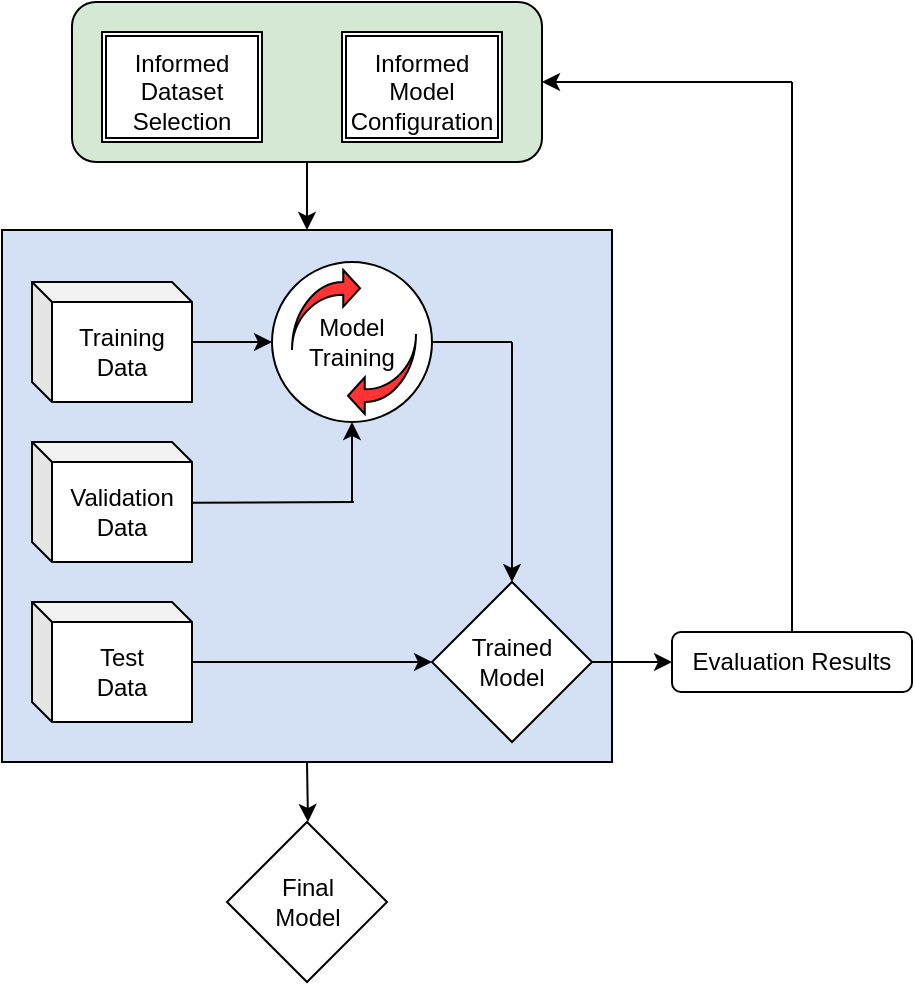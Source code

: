 <mxfile version="20.5.1" type="github">
  <diagram id="gK6ZuUmNWVUIVgPeDIfh" name="Page-1">
    <mxGraphModel dx="848" dy="570" grid="1" gridSize="10" guides="1" tooltips="1" connect="1" arrows="1" fold="1" page="1" pageScale="1" pageWidth="850" pageHeight="1100" math="0" shadow="0">
      <root>
        <mxCell id="0" />
        <mxCell id="1" parent="0" />
        <mxCell id="kB0pfAd7R4ro7EY6JOf0-27" value="" style="rounded=0;whiteSpace=wrap;html=1;fillColor=#D4E1F5;" vertex="1" parent="1">
          <mxGeometry x="185" y="314" width="305" height="266" as="geometry" />
        </mxCell>
        <mxCell id="kB0pfAd7R4ro7EY6JOf0-23" value="" style="ellipse;whiteSpace=wrap;html=1;aspect=fixed;" vertex="1" parent="1">
          <mxGeometry x="320" y="330" width="80" height="80" as="geometry" />
        </mxCell>
        <mxCell id="kB0pfAd7R4ro7EY6JOf0-1" value="" style="shape=cube;whiteSpace=wrap;html=1;boundedLbl=1;backgroundOutline=1;darkOpacity=0.05;darkOpacity2=0.1;size=10;" vertex="1" parent="1">
          <mxGeometry x="200" y="340" width="80" height="60" as="geometry" />
        </mxCell>
        <mxCell id="kB0pfAd7R4ro7EY6JOf0-2" value="Training&lt;br&gt;Data" style="text;html=1;strokeColor=none;fillColor=none;align=center;verticalAlign=middle;whiteSpace=wrap;rounded=0;" vertex="1" parent="1">
          <mxGeometry x="210" y="360" width="70" height="30" as="geometry" />
        </mxCell>
        <mxCell id="kB0pfAd7R4ro7EY6JOf0-3" value="" style="endArrow=classic;html=1;rounded=0;" edge="1" parent="1">
          <mxGeometry width="50" height="50" relative="1" as="geometry">
            <mxPoint x="280" y="370" as="sourcePoint" />
            <mxPoint x="320" y="370" as="targetPoint" />
          </mxGeometry>
        </mxCell>
        <mxCell id="kB0pfAd7R4ro7EY6JOf0-8" value="" style="shape=cube;whiteSpace=wrap;html=1;boundedLbl=1;backgroundOutline=1;darkOpacity=0.05;darkOpacity2=0.1;size=10;" vertex="1" parent="1">
          <mxGeometry x="200" y="420" width="80" height="60" as="geometry" />
        </mxCell>
        <mxCell id="kB0pfAd7R4ro7EY6JOf0-9" value="Validation&lt;br&gt;Data" style="text;html=1;strokeColor=none;fillColor=none;align=center;verticalAlign=middle;whiteSpace=wrap;rounded=0;" vertex="1" parent="1">
          <mxGeometry x="210" y="440" width="70" height="30" as="geometry" />
        </mxCell>
        <mxCell id="kB0pfAd7R4ro7EY6JOf0-10" value="" style="shape=cube;whiteSpace=wrap;html=1;boundedLbl=1;backgroundOutline=1;darkOpacity=0.05;darkOpacity2=0.1;size=10;" vertex="1" parent="1">
          <mxGeometry x="200" y="500" width="80" height="60" as="geometry" />
        </mxCell>
        <mxCell id="kB0pfAd7R4ro7EY6JOf0-11" value="Test&lt;br&gt;Data" style="text;html=1;strokeColor=none;fillColor=none;align=center;verticalAlign=middle;whiteSpace=wrap;rounded=0;" vertex="1" parent="1">
          <mxGeometry x="210" y="520" width="70" height="30" as="geometry" />
        </mxCell>
        <mxCell id="kB0pfAd7R4ro7EY6JOf0-12" value="Model Training" style="text;html=1;strokeColor=none;fillColor=none;align=center;verticalAlign=middle;whiteSpace=wrap;rounded=0;" vertex="1" parent="1">
          <mxGeometry x="330" y="355" width="60" height="30" as="geometry" />
        </mxCell>
        <mxCell id="kB0pfAd7R4ro7EY6JOf0-13" value="" style="endArrow=classic;html=1;rounded=0;" edge="1" parent="1">
          <mxGeometry width="50" height="50" relative="1" as="geometry">
            <mxPoint x="360" y="450" as="sourcePoint" />
            <mxPoint x="360" y="410" as="targetPoint" />
          </mxGeometry>
        </mxCell>
        <mxCell id="kB0pfAd7R4ro7EY6JOf0-14" value="" style="endArrow=none;html=1;rounded=0;exitX=0.988;exitY=0.362;exitDx=0;exitDy=0;exitPerimeter=0;" edge="1" parent="1">
          <mxGeometry width="50" height="50" relative="1" as="geometry">
            <mxPoint x="280.0" y="450.43" as="sourcePoint" />
            <mxPoint x="361" y="450" as="targetPoint" />
          </mxGeometry>
        </mxCell>
        <mxCell id="kB0pfAd7R4ro7EY6JOf0-15" value="" style="rhombus;whiteSpace=wrap;html=1;" vertex="1" parent="1">
          <mxGeometry x="400" y="490" width="80" height="80" as="geometry" />
        </mxCell>
        <mxCell id="kB0pfAd7R4ro7EY6JOf0-16" value="" style="endArrow=none;html=1;rounded=0;entryX=1;entryY=0.5;entryDx=0;entryDy=0;" edge="1" parent="1">
          <mxGeometry width="50" height="50" relative="1" as="geometry">
            <mxPoint x="440" y="370" as="sourcePoint" />
            <mxPoint x="400" y="370" as="targetPoint" />
          </mxGeometry>
        </mxCell>
        <mxCell id="kB0pfAd7R4ro7EY6JOf0-17" value="" style="endArrow=classic;html=1;rounded=0;entryX=0.5;entryY=0;entryDx=0;entryDy=0;" edge="1" parent="1" target="kB0pfAd7R4ro7EY6JOf0-15">
          <mxGeometry width="50" height="50" relative="1" as="geometry">
            <mxPoint x="440" y="370" as="sourcePoint" />
            <mxPoint x="320" y="390" as="targetPoint" />
          </mxGeometry>
        </mxCell>
        <mxCell id="kB0pfAd7R4ro7EY6JOf0-18" value="Trained&lt;br&gt;Model" style="text;html=1;strokeColor=none;fillColor=none;align=center;verticalAlign=middle;whiteSpace=wrap;rounded=0;" vertex="1" parent="1">
          <mxGeometry x="410" y="515" width="60" height="30" as="geometry" />
        </mxCell>
        <mxCell id="kB0pfAd7R4ro7EY6JOf0-19" value="" style="endArrow=classic;html=1;rounded=0;entryX=0;entryY=0.5;entryDx=0;entryDy=0;" edge="1" parent="1" target="kB0pfAd7R4ro7EY6JOf0-15">
          <mxGeometry width="50" height="50" relative="1" as="geometry">
            <mxPoint x="280" y="530" as="sourcePoint" />
            <mxPoint x="350" y="460" as="targetPoint" />
          </mxGeometry>
        </mxCell>
        <mxCell id="kB0pfAd7R4ro7EY6JOf0-20" value="" style="endArrow=classic;html=1;rounded=0;" edge="1" parent="1">
          <mxGeometry width="50" height="50" relative="1" as="geometry">
            <mxPoint x="480" y="530" as="sourcePoint" />
            <mxPoint x="520" y="530" as="targetPoint" />
          </mxGeometry>
        </mxCell>
        <mxCell id="kB0pfAd7R4ro7EY6JOf0-21" value="" style="rounded=1;whiteSpace=wrap;html=1;" vertex="1" parent="1">
          <mxGeometry x="520" y="515" width="120" height="30" as="geometry" />
        </mxCell>
        <mxCell id="kB0pfAd7R4ro7EY6JOf0-22" value="Evaluation Results" style="text;html=1;strokeColor=none;fillColor=none;align=center;verticalAlign=middle;whiteSpace=wrap;rounded=0;" vertex="1" parent="1">
          <mxGeometry x="520" y="515" width="120" height="30" as="geometry" />
        </mxCell>
        <mxCell id="kB0pfAd7R4ro7EY6JOf0-24" value="" style="html=1;shadow=0;dashed=0;align=center;verticalAlign=middle;shape=mxgraph.arrows2.jumpInArrow;dy=3.17;dx=8.38;arrowHead=18.29;fillColor=#FF3333;" vertex="1" parent="1">
          <mxGeometry x="330" y="334" width="34" height="40" as="geometry" />
        </mxCell>
        <mxCell id="kB0pfAd7R4ro7EY6JOf0-25" value="" style="html=1;shadow=0;dashed=0;align=center;verticalAlign=middle;shape=mxgraph.arrows2.jumpInArrow;dy=3.17;dx=8.38;arrowHead=18.29;rotation=-180;fillColor=#FF3333;" vertex="1" parent="1">
          <mxGeometry x="358" y="366" width="34" height="40" as="geometry" />
        </mxCell>
        <mxCell id="kB0pfAd7R4ro7EY6JOf0-33" value="" style="rounded=1;whiteSpace=wrap;html=1;labelBackgroundColor=#A680B8;fillColor=#D5E8D4;" vertex="1" parent="1">
          <mxGeometry x="220" y="200" width="235" height="80" as="geometry" />
        </mxCell>
        <mxCell id="kB0pfAd7R4ro7EY6JOf0-35" value="" style="shape=ext;double=1;rounded=0;whiteSpace=wrap;html=1;labelBackgroundColor=#A680B8;fillColor=#FFFFFF;" vertex="1" parent="1">
          <mxGeometry x="235" y="215" width="80" height="55" as="geometry" />
        </mxCell>
        <mxCell id="kB0pfAd7R4ro7EY6JOf0-38" value="Informed&lt;br&gt;Dataset Selection" style="text;html=1;strokeColor=none;fillColor=none;align=center;verticalAlign=middle;whiteSpace=wrap;rounded=0;labelBackgroundColor=#FFFFFF;" vertex="1" parent="1">
          <mxGeometry x="245" y="230" width="60" height="30" as="geometry" />
        </mxCell>
        <mxCell id="kB0pfAd7R4ro7EY6JOf0-39" value="" style="shape=ext;double=1;rounded=0;whiteSpace=wrap;html=1;labelBackgroundColor=#A680B8;fillColor=#FFFFFF;" vertex="1" parent="1">
          <mxGeometry x="355" y="215" width="80" height="55" as="geometry" />
        </mxCell>
        <mxCell id="kB0pfAd7R4ro7EY6JOf0-40" value="Informed&lt;br&gt;Model Configuration" style="text;html=1;strokeColor=none;fillColor=none;align=center;verticalAlign=middle;whiteSpace=wrap;rounded=0;labelBackgroundColor=#FFFFFF;" vertex="1" parent="1">
          <mxGeometry x="365" y="230" width="60" height="30" as="geometry" />
        </mxCell>
        <mxCell id="kB0pfAd7R4ro7EY6JOf0-42" value="" style="endArrow=none;html=1;rounded=0;entryX=0.5;entryY=0;entryDx=0;entryDy=0;" edge="1" parent="1" target="kB0pfAd7R4ro7EY6JOf0-22">
          <mxGeometry width="50" height="50" relative="1" as="geometry">
            <mxPoint x="580" y="240" as="sourcePoint" />
            <mxPoint x="570" y="500" as="targetPoint" />
          </mxGeometry>
        </mxCell>
        <mxCell id="kB0pfAd7R4ro7EY6JOf0-43" value="" style="endArrow=classic;html=1;rounded=0;entryX=1;entryY=0.5;entryDx=0;entryDy=0;" edge="1" parent="1" target="kB0pfAd7R4ro7EY6JOf0-33">
          <mxGeometry width="50" height="50" relative="1" as="geometry">
            <mxPoint x="580" y="240" as="sourcePoint" />
            <mxPoint x="380" y="300" as="targetPoint" />
          </mxGeometry>
        </mxCell>
        <mxCell id="kB0pfAd7R4ro7EY6JOf0-44" value="" style="endArrow=classic;html=1;rounded=0;exitX=0.5;exitY=1;exitDx=0;exitDy=0;entryX=0.5;entryY=0;entryDx=0;entryDy=0;" edge="1" parent="1" source="kB0pfAd7R4ro7EY6JOf0-33" target="kB0pfAd7R4ro7EY6JOf0-27">
          <mxGeometry width="50" height="50" relative="1" as="geometry">
            <mxPoint x="440" y="440" as="sourcePoint" />
            <mxPoint x="500" y="280" as="targetPoint" />
          </mxGeometry>
        </mxCell>
        <mxCell id="kB0pfAd7R4ro7EY6JOf0-45" value="" style="endArrow=classic;html=1;rounded=0;exitX=0.5;exitY=1;exitDx=0;exitDy=0;" edge="1" parent="1" source="kB0pfAd7R4ro7EY6JOf0-27">
          <mxGeometry width="50" height="50" relative="1" as="geometry">
            <mxPoint x="360" y="460" as="sourcePoint" />
            <mxPoint x="338" y="610" as="targetPoint" />
          </mxGeometry>
        </mxCell>
        <mxCell id="kB0pfAd7R4ro7EY6JOf0-46" value="" style="rhombus;whiteSpace=wrap;html=1;" vertex="1" parent="1">
          <mxGeometry x="297.5" y="610" width="80" height="80" as="geometry" />
        </mxCell>
        <mxCell id="kB0pfAd7R4ro7EY6JOf0-47" value="Final&lt;br&gt;Model" style="text;html=1;strokeColor=none;fillColor=none;align=center;verticalAlign=middle;whiteSpace=wrap;rounded=0;" vertex="1" parent="1">
          <mxGeometry x="307.5" y="635" width="60" height="30" as="geometry" />
        </mxCell>
      </root>
    </mxGraphModel>
  </diagram>
</mxfile>

